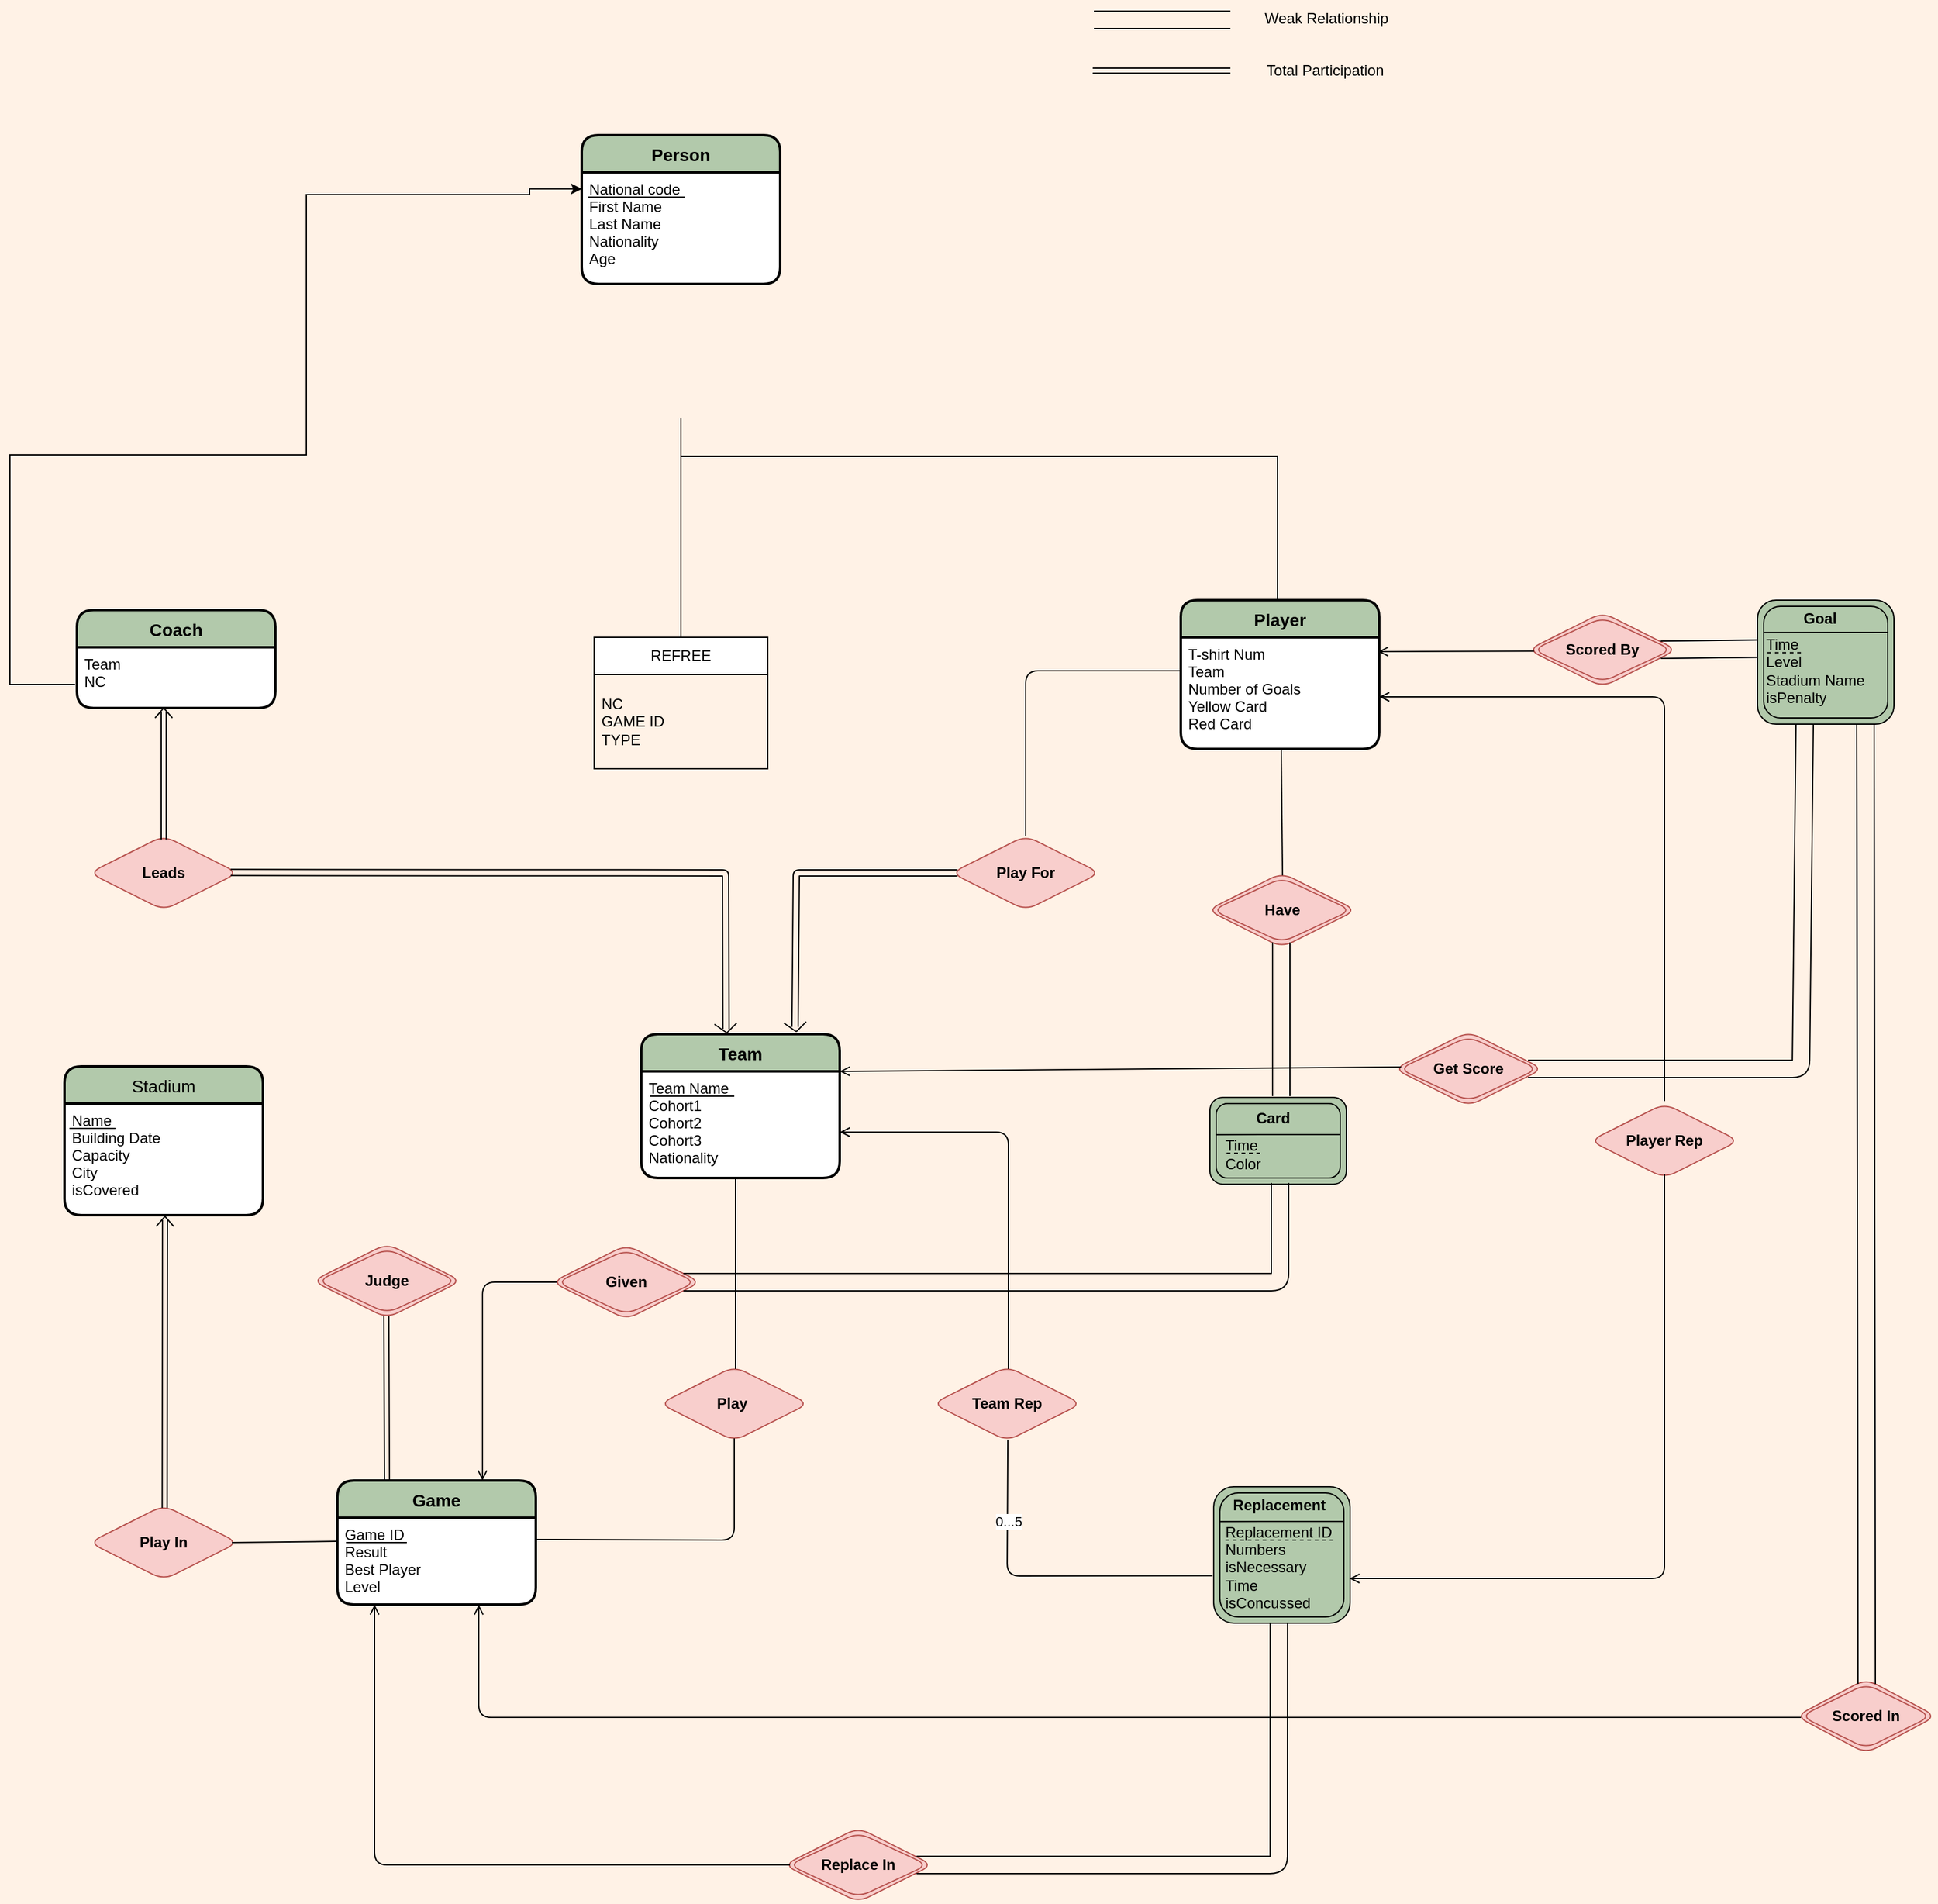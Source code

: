 <mxfile version="20.8.0" type="device"><diagram name="Page-1" id="e56a1550-8fbb-45ad-956c-1786394a9013"><mxGraphModel dx="748" dy="1653" grid="0" gridSize="10" guides="1" tooltips="1" connect="1" arrows="1" fold="1" page="1" pageScale="1" pageWidth="1600" pageHeight="1200" background="#FFF2E6" math="0" shadow="0"><root><mxCell id="0"/><mxCell id="1" parent="0"/><mxCell id="z9mk7cF5LLSc8-f_IJ-P-3" value="Person" style="swimlane;childLayout=stackLayout;horizontal=1;startSize=30;horizontalStack=0;rounded=1;fontSize=14;fontStyle=1;strokeWidth=2;resizeParent=0;resizeLast=1;shadow=0;dashed=0;align=center;fillColor=#B2C9AB;strokeColor=#000000;swimlaneFillColor=#FFFFFF;fontColor=#000000;" parent="1" vertex="1"><mxGeometry x="597" y="-125" width="160" height="120" as="geometry"/></mxCell><mxCell id="4xj2Suou0Z3Pde-zPgqG-42" value="" style="endArrow=none;html=1;rounded=1;sketch=0;startSize=3;endSize=4;strokeColor=#000000;fontColor=#000000;" parent="z9mk7cF5LLSc8-f_IJ-P-3" edge="1"><mxGeometry width="50" height="50" relative="1" as="geometry"><mxPoint x="5" y="50" as="sourcePoint"/><mxPoint x="83" y="50" as="targetPoint"/></mxGeometry></mxCell><mxCell id="z9mk7cF5LLSc8-f_IJ-P-4" value="National code&#10;First Name&#10;Last Name&#10;Nationality&#10;Age" style="align=left;strokeColor=none;fillColor=none;spacingLeft=4;fontSize=12;verticalAlign=top;resizable=0;rotatable=0;part=1;fontStyle=0;fontColor=#000000;" parent="z9mk7cF5LLSc8-f_IJ-P-3" vertex="1"><mxGeometry y="30" width="160" height="90" as="geometry"/></mxCell><mxCell id="z9mk7cF5LLSc8-f_IJ-P-22" value="" style="shape=ext;margin=3;double=1;whiteSpace=wrap;html=1;align=center;rounded=1;gradientDirection=west;childLayout=stackLayout;fillColor=#B2C9AB;strokeColor=#000000;fontColor=#000000;" parent="1" vertex="1"><mxGeometry x="1106.5" y="965" width="110" height="110" as="geometry"/></mxCell><mxCell id="z9mk7cF5LLSc8-f_IJ-P-24" value="" style="endArrow=none;html=1;rounded=0;exitX=-0.004;exitY=0.136;exitDx=0;exitDy=0;exitPerimeter=0;strokeColor=#000000;fontColor=#000000;" parent="1" edge="1"><mxGeometry width="50" height="50" relative="1" as="geometry"><mxPoint x="1111.1" y="993.08" as="sourcePoint"/><mxPoint x="1211.5" y="993" as="targetPoint"/></mxGeometry></mxCell><mxCell id="z9mk7cF5LLSc8-f_IJ-P-25" value="Replacement" style="text;html=1;resizable=0;autosize=1;align=center;verticalAlign=middle;points=[];fillColor=none;strokeColor=none;rounded=0;fontColor=#000000;fontStyle=1" parent="1" vertex="1"><mxGeometry x="1108.5" y="965" width="100" height="30" as="geometry"/></mxCell><mxCell id="z9mk7cF5LLSc8-f_IJ-P-27" value="Replacement ID&lt;br&gt;Numbers&lt;br&gt;isNecessary&lt;br&gt;Time&lt;br&gt;isConcussed" style="text;html=1;resizable=0;autosize=1;align=left;verticalAlign=middle;points=[];fillColor=none;strokeColor=none;rounded=0;fontColor=#000000;" parent="1" vertex="1"><mxGeometry x="1113.5" y="988" width="104" height="84" as="geometry"/></mxCell><mxCell id="z9mk7cF5LLSc8-f_IJ-P-28" value="" style="shape=ext;margin=3;double=1;whiteSpace=wrap;html=1;align=center;rounded=1;gradientDirection=west;childLayout=stackLayout;fillColor=#B2C9AB;strokeColor=#000000;fontColor=#000000;" parent="1" vertex="1"><mxGeometry x="1103.5" y="651" width="110" height="70" as="geometry"/></mxCell><mxCell id="z9mk7cF5LLSc8-f_IJ-P-29" value="" style="endArrow=none;html=1;rounded=0;exitX=-0.004;exitY=0.136;exitDx=0;exitDy=0;exitPerimeter=0;strokeColor=#000000;fontColor=#000000;" parent="1" edge="1"><mxGeometry width="50" height="50" relative="1" as="geometry"><mxPoint x="1108.1" y="681.08" as="sourcePoint"/><mxPoint x="1208.5" y="681" as="targetPoint"/></mxGeometry></mxCell><mxCell id="z9mk7cF5LLSc8-f_IJ-P-30" value="Card" style="text;html=1;resizable=0;autosize=1;align=center;verticalAlign=middle;points=[];fillColor=none;strokeColor=none;rounded=0;fontColor=#000000;fontStyle=1" parent="1" vertex="1"><mxGeometry x="1128.5" y="653" width="50" height="30" as="geometry"/></mxCell><mxCell id="z9mk7cF5LLSc8-f_IJ-P-31" value="Time&lt;br&gt;Color" style="text;html=1;resizable=0;autosize=1;align=left;verticalAlign=middle;points=[];fillColor=none;strokeColor=none;rounded=0;fontColor=#000000;" parent="1" vertex="1"><mxGeometry x="1113.5" y="677" width="50" height="40" as="geometry"/></mxCell><mxCell id="z9mk7cF5LLSc8-f_IJ-P-32" value="" style="shape=ext;margin=3;double=1;whiteSpace=wrap;html=1;align=center;rounded=1;gradientDirection=west;childLayout=stackLayout;fillColor=#B2C9AB;strokeColor=#000000;fontColor=#000000;" parent="1" vertex="1"><mxGeometry x="1545" y="250" width="110" height="100" as="geometry"/></mxCell><mxCell id="z9mk7cF5LLSc8-f_IJ-P-33" value="" style="endArrow=none;html=1;rounded=0;exitX=-0.004;exitY=0.136;exitDx=0;exitDy=0;exitPerimeter=0;strokeColor=#000000;fontColor=#000000;" parent="1" edge="1"><mxGeometry width="50" height="50" relative="1" as="geometry"><mxPoint x="1549.6" y="276.08" as="sourcePoint"/><mxPoint x="1650" y="276" as="targetPoint"/></mxGeometry></mxCell><mxCell id="z9mk7cF5LLSc8-f_IJ-P-34" value="Goal" style="text;html=1;resizable=0;autosize=1;align=center;verticalAlign=middle;points=[];fillColor=none;strokeColor=none;rounded=0;fontColor=#000000;fontStyle=1" parent="1" vertex="1"><mxGeometry x="1570" y="250" width="50" height="30" as="geometry"/></mxCell><mxCell id="z9mk7cF5LLSc8-f_IJ-P-35" value="Time&lt;br&gt;Level&lt;br&gt;Stadium Name&lt;br&gt;isPenalty" style="text;html=1;resizable=0;autosize=1;align=left;verticalAlign=middle;points=[];fillColor=none;strokeColor=none;rounded=0;fontColor=#000000;" parent="1" vertex="1"><mxGeometry x="1550" y="272" width="100" height="70" as="geometry"/></mxCell><mxCell id="z9mk7cF5LLSc8-f_IJ-P-40" value="Player" style="swimlane;childLayout=stackLayout;horizontal=1;startSize=30;horizontalStack=0;rounded=1;fontSize=14;fontStyle=1;strokeWidth=2;resizeParent=0;resizeLast=1;shadow=0;dashed=0;align=center;gradientDirection=west;fillColor=#B2C9AB;strokeColor=#000000;fontColor=#000000;swimlaneFillColor=default;" parent="1" vertex="1"><mxGeometry x="1080" y="250" width="160" height="120" as="geometry"/></mxCell><mxCell id="z9mk7cF5LLSc8-f_IJ-P-41" value="T-shirt Num&#10;Team&#10;Number of Goals&#10;Yellow Card&#10;Red Card" style="align=left;strokeColor=none;fillColor=none;spacingLeft=4;fontSize=12;verticalAlign=top;resizable=0;rotatable=0;part=1;rounded=1;fontColor=#000000;" parent="z9mk7cF5LLSc8-f_IJ-P-40" vertex="1"><mxGeometry y="30" width="160" height="90" as="geometry"/></mxCell><mxCell id="z9mk7cF5LLSc8-f_IJ-P-42" value="Coach" style="swimlane;childLayout=stackLayout;horizontal=1;startSize=30;horizontalStack=0;rounded=1;fontSize=14;fontStyle=1;strokeWidth=2;resizeParent=0;resizeLast=1;shadow=0;dashed=0;align=center;gradientDirection=west;fillColor=#B2C9AB;swimlaneFillColor=#FFFFFF;strokeColor=#000000;fontColor=#000000;" parent="1" vertex="1"><mxGeometry x="190" y="258" width="160" height="79" as="geometry"/></mxCell><mxCell id="z9mk7cF5LLSc8-f_IJ-P-43" value="Team&#10;NC" style="align=left;strokeColor=none;fillColor=none;spacingLeft=4;fontSize=12;verticalAlign=top;resizable=0;rotatable=0;part=1;rounded=1;fontColor=#000000;" parent="z9mk7cF5LLSc8-f_IJ-P-42" vertex="1"><mxGeometry y="30" width="160" height="49" as="geometry"/></mxCell><mxCell id="z9mk7cF5LLSc8-f_IJ-P-45" value="Team" style="swimlane;childLayout=stackLayout;horizontal=1;startSize=30;horizontalStack=0;rounded=1;fontSize=14;fontStyle=1;strokeWidth=2;resizeParent=0;resizeLast=1;shadow=0;dashed=0;align=center;gradientDirection=west;fillColor=#B2C9AB;strokeColor=#000000;fontColor=#000000;swimlaneFillColor=default;" parent="1" vertex="1"><mxGeometry x="645" y="600" width="160" height="116" as="geometry"/></mxCell><mxCell id="z9mk7cF5LLSc8-f_IJ-P-46" value="Team Name&#10;Cohort1&#10;Cohort2&#10;Cohort3&#10;Nationality" style="align=left;strokeColor=none;fillColor=none;spacingLeft=4;fontSize=12;verticalAlign=top;resizable=0;rotatable=0;part=1;rounded=1;fontColor=#000000;" parent="z9mk7cF5LLSc8-f_IJ-P-45" vertex="1"><mxGeometry y="30" width="160" height="86" as="geometry"/></mxCell><mxCell id="z9mk7cF5LLSc8-f_IJ-P-47" value="Game" style="swimlane;childLayout=stackLayout;horizontal=1;startSize=30;horizontalStack=0;rounded=1;fontSize=14;fontStyle=1;strokeWidth=2;resizeParent=0;resizeLast=1;shadow=0;dashed=0;align=center;gradientDirection=west;fillColor=#B2C9AB;strokeColor=default;fontColor=#000000;swimlaneFillColor=default;" parent="1" vertex="1"><mxGeometry x="400" y="960" width="160" height="100" as="geometry"/></mxCell><mxCell id="z9mk7cF5LLSc8-f_IJ-P-48" value="Game ID&#10;Result&#10;Best Player&#10;Level" style="align=left;strokeColor=none;fillColor=none;spacingLeft=4;fontSize=12;verticalAlign=top;resizable=0;rotatable=0;part=1;rounded=1;fontColor=#000000;" parent="z9mk7cF5LLSc8-f_IJ-P-47" vertex="1"><mxGeometry y="30" width="160" height="70" as="geometry"/></mxCell><mxCell id="z9mk7cF5LLSc8-f_IJ-P-50" value="Stadium" style="swimlane;childLayout=stackLayout;horizontal=1;startSize=30;horizontalStack=0;rounded=1;fontSize=14;fontStyle=0;strokeWidth=2;resizeParent=0;resizeLast=1;shadow=0;dashed=0;align=center;gradientDirection=west;fillColor=#B2C9AB;strokeColor=default;fontColor=#000000;swimlaneFillColor=default;" parent="1" vertex="1"><mxGeometry x="180" y="626" width="160" height="120" as="geometry"/></mxCell><mxCell id="z9mk7cF5LLSc8-f_IJ-P-51" value="Name&#10;Building Date&#10;Capacity&#10;City&#10;isCovered" style="align=left;strokeColor=none;fillColor=none;spacingLeft=4;fontSize=12;verticalAlign=top;resizable=0;rotatable=0;part=1;rounded=1;fontColor=#000000;" parent="z9mk7cF5LLSc8-f_IJ-P-50" vertex="1"><mxGeometry y="30" width="160" height="90" as="geometry"/></mxCell><mxCell id="z9mk7cF5LLSc8-f_IJ-P-54" value="" style="edgeStyle=orthogonalEdgeStyle;elbow=vertical;endArrow=classic;html=1;rounded=0;endFill=1;strokeColor=#000000;fontColor=#000000;startArrow=none;startFill=0;exitX=-0.009;exitY=0.612;exitDx=0;exitDy=0;exitPerimeter=0;entryX=0.001;entryY=0.149;entryDx=0;entryDy=0;entryPerimeter=0;" parent="1" edge="1" target="z9mk7cF5LLSc8-f_IJ-P-4" source="z9mk7cF5LLSc8-f_IJ-P-43"><mxGeometry width="50" height="50" relative="1" as="geometry"><mxPoint x="175" y="303" as="sourcePoint"/><mxPoint x="585" y="-81" as="targetPoint"/><Array as="points"><mxPoint x="136" y="317"/><mxPoint x="136" y="133"/><mxPoint x="375" y="133"/><mxPoint x="375" y="-77"/><mxPoint x="555" y="-77"/><mxPoint x="555" y="-82"/><mxPoint x="573" y="-82"/></Array></mxGeometry></mxCell><mxCell id="z9mk7cF5LLSc8-f_IJ-P-57" value="" style="line;strokeWidth=1;direction=south;html=1;rounded=1;gradientDirection=west;strokeColor=#000000;fillColor=#B2C9AB;fontColor=#000000;" parent="1" vertex="1"><mxGeometry x="672" y="133" width="10" height="147" as="geometry"/></mxCell><mxCell id="z9mk7cF5LLSc8-f_IJ-P-60" value="" style="edgeStyle=segmentEdgeStyle;endArrow=none;html=1;rounded=0;endFill=0;strokeColor=#000000;fontColor=#000000;" parent="1" edge="1"><mxGeometry width="50" height="50" relative="1" as="geometry"><mxPoint x="1158" y="249" as="sourcePoint"/><mxPoint x="677" y="103" as="targetPoint"/><Array as="points"><mxPoint x="1158" y="249"/><mxPoint x="1158" y="134"/><mxPoint x="677" y="134"/></Array></mxGeometry></mxCell><mxCell id="z9mk7cF5LLSc8-f_IJ-P-62" value="Play For" style="shape=rhombus;perimeter=rhombusPerimeter;whiteSpace=wrap;html=1;align=center;rounded=1;strokeColor=#b85450;strokeWidth=1;gradientDirection=west;fillColor=#f8cecc;fontStyle=1" parent="1" vertex="1"><mxGeometry x="895" y="440" width="120" height="60" as="geometry"/></mxCell><mxCell id="z9mk7cF5LLSc8-f_IJ-P-63" value="Play&amp;nbsp;" style="shape=rhombus;perimeter=rhombusPerimeter;whiteSpace=wrap;html=1;align=center;rounded=1;strokeColor=#b85450;strokeWidth=1;gradientDirection=west;fillColor=#f8cecc;fontStyle=1" parent="1" vertex="1"><mxGeometry x="660" y="868" width="120" height="60" as="geometry"/></mxCell><mxCell id="z9mk7cF5LLSc8-f_IJ-P-64" value="Player Rep" style="shape=rhombus;perimeter=rhombusPerimeter;whiteSpace=wrap;html=1;align=center;rounded=1;strokeColor=#b85450;strokeWidth=1;gradientDirection=west;fillColor=#f8cecc;fontStyle=1" parent="1" vertex="1"><mxGeometry x="1410" y="656" width="120" height="60" as="geometry"/></mxCell><mxCell id="z9mk7cF5LLSc8-f_IJ-P-65" value="Team Rep" style="shape=rhombus;perimeter=rhombusPerimeter;whiteSpace=wrap;html=1;align=center;rounded=1;strokeColor=#b85450;strokeWidth=1;gradientDirection=west;fillColor=#f8cecc;fontStyle=1" parent="1" vertex="1"><mxGeometry x="880" y="868" width="120" height="60" as="geometry"/></mxCell><mxCell id="z9mk7cF5LLSc8-f_IJ-P-66" value="Leads" style="shape=rhombus;perimeter=rhombusPerimeter;whiteSpace=wrap;html=1;align=center;rounded=1;strokeColor=#b85450;strokeWidth=1;gradientDirection=west;fillColor=#f8cecc;fontStyle=1" parent="1" vertex="1"><mxGeometry x="200" y="440" width="120" height="60" as="geometry"/></mxCell><mxCell id="z9mk7cF5LLSc8-f_IJ-P-68" value="Judge" style="shape=rhombus;double=1;perimeter=rhombusPerimeter;whiteSpace=wrap;html=1;align=center;rounded=1;strokeColor=#b85450;strokeWidth=1;gradientDirection=west;fillColor=#f8cecc;fontStyle=1" parent="1" vertex="1"><mxGeometry x="380" y="769" width="120" height="60" as="geometry"/></mxCell><mxCell id="z9mk7cF5LLSc8-f_IJ-P-70" value="Have" style="shape=rhombus;double=1;perimeter=rhombusPerimeter;whiteSpace=wrap;html=1;align=center;rounded=1;strokeColor=#b85450;strokeWidth=1;gradientDirection=west;fillColor=#f8cecc;fontStyle=1" parent="1" vertex="1"><mxGeometry x="1101.5" y="470" width="120" height="60" as="geometry"/></mxCell><mxCell id="z9mk7cF5LLSc8-f_IJ-P-71" value="Given" style="shape=rhombus;double=1;perimeter=rhombusPerimeter;whiteSpace=wrap;html=1;align=center;rounded=1;strokeColor=#b85450;strokeWidth=1;gradientDirection=west;fillColor=#f8cecc;fontStyle=1" parent="1" vertex="1"><mxGeometry x="573" y="770" width="120" height="60" as="geometry"/></mxCell><mxCell id="z9mk7cF5LLSc8-f_IJ-P-72" value="Replace In" style="shape=rhombus;double=1;perimeter=rhombusPerimeter;whiteSpace=wrap;html=1;align=center;rounded=1;strokeColor=#b85450;strokeWidth=1;gradientDirection=west;fillColor=#f8cecc;fontStyle=1" parent="1" vertex="1"><mxGeometry x="760" y="1240" width="120" height="60" as="geometry"/></mxCell><mxCell id="z9mk7cF5LLSc8-f_IJ-P-73" value="Play In" style="shape=rhombus;perimeter=rhombusPerimeter;whiteSpace=wrap;html=1;align=center;rounded=1;strokeColor=#b85450;strokeWidth=1;gradientDirection=west;fillColor=#f8cecc;fontStyle=1" parent="1" vertex="1"><mxGeometry x="200" y="980" width="120" height="60" as="geometry"/></mxCell><mxCell id="z9mk7cF5LLSc8-f_IJ-P-74" value="Scored In" style="shape=rhombus;double=1;perimeter=rhombusPerimeter;whiteSpace=wrap;html=1;align=center;rounded=1;strokeColor=#b85450;strokeWidth=1;gradientDirection=west;fillColor=#f8cecc;fontStyle=1" parent="1" vertex="1"><mxGeometry x="1576" y="1120" width="113" height="60" as="geometry"/></mxCell><mxCell id="z9mk7cF5LLSc8-f_IJ-P-75" value="Scored By" style="shape=rhombus;double=1;perimeter=rhombusPerimeter;whiteSpace=wrap;html=1;align=center;rounded=1;strokeColor=#b85450;strokeWidth=1;gradientDirection=west;fillColor=#f8cecc;fontStyle=1" parent="1" vertex="1"><mxGeometry x="1360" y="260" width="120" height="60" as="geometry"/></mxCell><mxCell id="z9mk7cF5LLSc8-f_IJ-P-77" value="Get Score" style="shape=rhombus;double=1;perimeter=rhombusPerimeter;whiteSpace=wrap;html=1;align=center;rounded=1;strokeColor=#b85450;strokeWidth=1;gradientDirection=west;fillColor=#f8cecc;fontStyle=1" parent="1" vertex="1"><mxGeometry x="1252" y="598" width="120" height="60" as="geometry"/></mxCell><mxCell id="z9mk7cF5LLSc8-f_IJ-P-78" value="" style="shape=link;html=1;rounded=1;startArrow=none;startFill=0;endArrow=none;endFill=0;strokeWidth=1;endSize=18;width=5;entryX=0.427;entryY=-0.036;entryDx=0;entryDy=0;entryPerimeter=0;strokeColor=#000000;fontColor=#000000;" parent="1" target="z9mk7cF5LLSc8-f_IJ-P-45" edge="1"><mxGeometry width="100" relative="1" as="geometry"><mxPoint x="314" y="469.66" as="sourcePoint"/><mxPoint x="414.91" y="469.66" as="targetPoint"/><Array as="points"><mxPoint x="713" y="470"/></Array></mxGeometry></mxCell><mxCell id="z9mk7cF5LLSc8-f_IJ-P-79" value="" style="endArrow=open;startArrow=classic;html=1;rounded=0;strokeWidth=1;endFill=0;shape=link;exitX=0.5;exitY=0;exitDx=0;exitDy=0;strokeColor=#000000;fontColor=#000000;" parent="1" edge="1"><mxGeometry width="100" height="100" relative="1" as="geometry"><mxPoint x="260" y="443" as="sourcePoint"/><mxPoint x="260" y="340" as="targetPoint"/></mxGeometry></mxCell><mxCell id="z9mk7cF5LLSc8-f_IJ-P-89" value="" style="endArrow=none;html=1;rounded=0;fontSize=5;strokeWidth=1;strokeColor=#000000;fontColor=#000000;" parent="1" edge="1"><mxGeometry width="50" height="50" relative="1" as="geometry"><mxPoint x="260" y="337" as="sourcePoint"/><mxPoint x="267" y="345" as="targetPoint"/></mxGeometry></mxCell><mxCell id="z9mk7cF5LLSc8-f_IJ-P-90" value="" style="endArrow=none;html=1;rounded=0;fontSize=9;strokeWidth=1;strokeColor=#000000;fontColor=#000000;" parent="1" edge="1"><mxGeometry width="50" height="50" relative="1" as="geometry"><mxPoint x="260" y="337" as="sourcePoint"/><mxPoint x="253" y="345" as="targetPoint"/></mxGeometry></mxCell><mxCell id="4xj2Suou0Z3Pde-zPgqG-3" value="" style="endArrow=none;html=1;rounded=0;fontSize=9;strokeWidth=1;strokeColor=#000000;fontColor=#000000;" parent="1" edge="1"><mxGeometry width="50" height="50" relative="1" as="geometry"><mxPoint x="722" y="591" as="sourcePoint"/><mxPoint x="714" y="599" as="targetPoint"/></mxGeometry></mxCell><mxCell id="4xj2Suou0Z3Pde-zPgqG-4" value="" style="endArrow=none;html=1;rounded=0;fontSize=9;strokeWidth=1;strokeColor=#000000;fontColor=#000000;" parent="1" edge="1"><mxGeometry width="50" height="50" relative="1" as="geometry"><mxPoint x="714" y="599" as="sourcePoint"/><mxPoint x="704" y="592" as="targetPoint"/></mxGeometry></mxCell><mxCell id="4xj2Suou0Z3Pde-zPgqG-5" value="" style="endArrow=none;html=1;rounded=1;exitX=0.5;exitY=0;exitDx=0;exitDy=0;sketch=0;strokeColor=#000000;fontColor=#000000;" parent="1" source="z9mk7cF5LLSc8-f_IJ-P-62" edge="1"><mxGeometry width="50" height="50" relative="1" as="geometry"><mxPoint x="995" y="307" as="sourcePoint"/><mxPoint x="1080" y="307" as="targetPoint"/><Array as="points"><mxPoint x="955" y="307"/></Array></mxGeometry></mxCell><mxCell id="4xj2Suou0Z3Pde-zPgqG-6" value="" style="endArrow=none;html=1;rounded=0;fontSize=9;strokeWidth=1;strokeColor=#000000;fontColor=#000000;" parent="1" edge="1"><mxGeometry width="50" height="50" relative="1" as="geometry"><mxPoint x="778" y="590" as="sourcePoint"/><mxPoint x="770" y="598" as="targetPoint"/></mxGeometry></mxCell><mxCell id="4xj2Suou0Z3Pde-zPgqG-7" value="" style="endArrow=none;html=1;rounded=0;fontSize=9;strokeWidth=1;strokeColor=#000000;fontColor=#000000;" parent="1" edge="1"><mxGeometry width="50" height="50" relative="1" as="geometry"><mxPoint x="770" y="598" as="sourcePoint"/><mxPoint x="760" y="591" as="targetPoint"/></mxGeometry></mxCell><mxCell id="4xj2Suou0Z3Pde-zPgqG-8" value="" style="shape=link;html=1;rounded=1;startArrow=none;startFill=0;endArrow=none;endFill=0;strokeWidth=1;endSize=18;width=5;entryX=0.427;entryY=-0.036;entryDx=0;entryDy=0;entryPerimeter=0;strokeColor=#000000;fontColor=#000000;" parent="1" edge="1"><mxGeometry width="100" relative="1" as="geometry"><mxPoint x="900" y="470" as="sourcePoint"/><mxPoint x="769.0" y="594.164" as="targetPoint"/><Array as="points"><mxPoint x="770" y="470"/></Array></mxGeometry></mxCell><mxCell id="4xj2Suou0Z3Pde-zPgqG-11" value="" style="endArrow=none;html=1;rounded=1;sketch=0;shape=link;exitX=0.5;exitY=0;exitDx=0;exitDy=0;strokeColor=#000000;fontColor=#000000;" parent="1" edge="1"><mxGeometry width="50" height="50" relative="1" as="geometry"><mxPoint x="440" y="959" as="sourcePoint"/><mxPoint x="439.52" y="827" as="targetPoint"/></mxGeometry></mxCell><mxCell id="4xj2Suou0Z3Pde-zPgqG-12" value="" style="endArrow=none;html=1;rounded=1;sketch=0;entryX=0.25;entryY=1;entryDx=0;entryDy=0;strokeColor=#000000;fontColor=#000000;" parent="1" edge="1"><mxGeometry width="50" height="50" relative="1" as="geometry"><mxPoint x="721" y="870" as="sourcePoint"/><mxPoint x="721" y="716" as="targetPoint"/></mxGeometry></mxCell><mxCell id="4xj2Suou0Z3Pde-zPgqG-14" value="" style="endArrow=none;html=1;rounded=1;sketch=0;exitX=1;exitY=0.25;exitDx=0;exitDy=0;strokeColor=#000000;fontColor=#000000;" parent="1" source="z9mk7cF5LLSc8-f_IJ-P-48" edge="1"><mxGeometry width="50" height="50" relative="1" as="geometry"><mxPoint x="670" y="985" as="sourcePoint"/><mxPoint x="720" y="926" as="targetPoint"/><Array as="points"><mxPoint x="720" y="1008"/></Array></mxGeometry></mxCell><mxCell id="4xj2Suou0Z3Pde-zPgqG-15" value="" style="endArrow=none;html=1;rounded=1;sketch=0;entryX=-0.076;entryY=0.581;entryDx=0;entryDy=0;entryPerimeter=0;exitX=0.5;exitY=0;exitDx=0;exitDy=0;strokeColor=#000000;fontColor=#000000;" parent="1" target="z9mk7cF5LLSc8-f_IJ-P-27" edge="1"><mxGeometry width="50" height="50" relative="1" as="geometry"><mxPoint x="940.56" y="926.996" as="sourcePoint"/><mxPoint x="1077.0" y="1133.09" as="targetPoint"/><Array as="points"><mxPoint x="940" y="1037"/></Array></mxGeometry></mxCell><mxCell id="4xj2Suou0Z3Pde-zPgqG-17" value="0...5" style="edgeLabel;html=1;align=center;verticalAlign=middle;resizable=0;points=[];fontColor=#000000;" parent="4xj2Suou0Z3Pde-zPgqG-15" vertex="1" connectable="0"><mxGeometry x="-0.525" y="1" relative="1" as="geometry"><mxPoint as="offset"/></mxGeometry></mxCell><mxCell id="4xj2Suou0Z3Pde-zPgqG-16" value="" style="endArrow=open;html=1;rounded=1;sketch=0;exitX=0.5;exitY=0;exitDx=0;exitDy=0;endFill=0;strokeColor=#000000;fontColor=#000000;" parent="1" edge="1"><mxGeometry width="50" height="50" relative="1" as="geometry"><mxPoint x="941" y="870" as="sourcePoint"/><mxPoint x="805" y="679" as="targetPoint"/><Array as="points"><mxPoint x="941" y="679"/></Array></mxGeometry></mxCell><mxCell id="4xj2Suou0Z3Pde-zPgqG-19" value="" style="endArrow=open;html=1;rounded=1;sketch=0;exitX=0.5;exitY=0;exitDx=0;exitDy=0;endFill=0;strokeColor=#000000;fontColor=#000000;" parent="1" edge="1"><mxGeometry width="50" height="50" relative="1" as="geometry"><mxPoint x="1470" y="713.0" as="sourcePoint"/><mxPoint x="1216" y="1039" as="targetPoint"/><Array as="points"><mxPoint x="1470" y="1039.0"/></Array></mxGeometry></mxCell><mxCell id="4xj2Suou0Z3Pde-zPgqG-21" value="" style="endArrow=none;html=1;rounded=1;sketch=0;shape=link;width=14;strokeColor=#000000;fontColor=#000000;" parent="1" edge="1"><mxGeometry width="50" height="50" relative="1" as="geometry"><mxPoint x="1161" y="650" as="sourcePoint"/><mxPoint x="1161" y="526" as="targetPoint"/></mxGeometry></mxCell><mxCell id="4xj2Suou0Z3Pde-zPgqG-22" value="" style="endArrow=none;html=1;rounded=1;sketch=0;strokeColor=#000000;fontColor=#000000;" parent="1" edge="1"><mxGeometry width="50" height="50" relative="1" as="geometry"><mxPoint x="1162" y="472" as="sourcePoint"/><mxPoint x="1161" y="371" as="targetPoint"/></mxGeometry></mxCell><mxCell id="4xj2Suou0Z3Pde-zPgqG-24" value="" style="endArrow=none;html=1;rounded=1;sketch=0;exitX=1;exitY=0.5;exitDx=0;exitDy=0;strokeColor=#000000;fontColor=#000000;" parent="1" edge="1"><mxGeometry width="50" height="50" relative="1" as="geometry"><mxPoint x="315" y="1010" as="sourcePoint"/><mxPoint x="399" y="1009" as="targetPoint"/></mxGeometry></mxCell><mxCell id="4xj2Suou0Z3Pde-zPgqG-25" value="" style="endArrow=open;startArrow=classic;html=1;rounded=0;strokeWidth=1;endFill=0;shape=link;exitX=0.473;exitY=0.013;exitDx=0;exitDy=0;exitPerimeter=0;strokeColor=#000000;fontColor=#000000;" parent="1" edge="1"><mxGeometry width="100" height="100" relative="1" as="geometry"><mxPoint x="260.76" y="982" as="sourcePoint"/><mxPoint x="261" y="750" as="targetPoint"/></mxGeometry></mxCell><mxCell id="4xj2Suou0Z3Pde-zPgqG-26" value="" style="endArrow=none;html=1;rounded=0;fontSize=5;strokeWidth=1;strokeColor=#000000;fontColor=#000000;" parent="1" edge="1"><mxGeometry width="50" height="50" relative="1" as="geometry"><mxPoint x="261" y="747" as="sourcePoint"/><mxPoint x="268.0" y="755" as="targetPoint"/></mxGeometry></mxCell><mxCell id="4xj2Suou0Z3Pde-zPgqG-27" value="" style="endArrow=none;html=1;rounded=0;fontSize=9;strokeWidth=1;strokeColor=#000000;fontColor=#000000;" parent="1" edge="1"><mxGeometry width="50" height="50" relative="1" as="geometry"><mxPoint x="261" y="747" as="sourcePoint"/><mxPoint x="254" y="755" as="targetPoint"/></mxGeometry></mxCell><mxCell id="4xj2Suou0Z3Pde-zPgqG-28" value="" style="endArrow=none;html=1;rounded=1;sketch=0;shape=link;entryX=0.46;entryY=0.998;entryDx=0;entryDy=0;entryPerimeter=0;exitX=1;exitY=0.5;exitDx=0;exitDy=0;strokeColor=#000000;fontColor=#000000;width=14;" parent="1" edge="1"><mxGeometry width="50" height="50" relative="1" as="geometry"><mxPoint x="867" y="1270" as="sourcePoint"/><mxPoint x="1159.1" y="1074.82" as="targetPoint"/><Array as="points"><mxPoint x="1159" y="1270"/></Array></mxGeometry></mxCell><mxCell id="4xj2Suou0Z3Pde-zPgqG-29" value="" style="endArrow=open;html=1;rounded=1;sketch=0;endFill=0;exitX=0;exitY=0.5;exitDx=0;exitDy=0;strokeColor=#000000;fontColor=#000000;" parent="1" edge="1"><mxGeometry width="50" height="50" relative="1" as="geometry"><mxPoint x="765" y="1270" as="sourcePoint"/><mxPoint x="430" y="1060" as="targetPoint"/><Array as="points"><mxPoint x="430" y="1270"/></Array></mxGeometry></mxCell><mxCell id="4xj2Suou0Z3Pde-zPgqG-30" value="" style="endArrow=none;html=1;rounded=1;sketch=0;shape=link;entryX=-0.014;entryY=0.091;entryDx=0;entryDy=0;entryPerimeter=0;width=14;strokeColor=#788AA3;fontColor=#000000;" parent="1" edge="1"><mxGeometry width="50" height="50" relative="1" as="geometry"><mxPoint x="1467" y="290" as="sourcePoint"/><mxPoint x="1545" y="289.1" as="targetPoint"/></mxGeometry></mxCell><mxCell id="4xj2Suou0Z3Pde-zPgqG-31" value="" style="endArrow=open;html=1;rounded=1;sketch=0;entryX=1.013;entryY=0.128;entryDx=0;entryDy=0;entryPerimeter=0;exitX=0.065;exitY=0.518;exitDx=0;exitDy=0;endFill=0;exitPerimeter=0;strokeColor=#000000;fontColor=#000000;" parent="1" edge="1"><mxGeometry width="50" height="50" relative="1" as="geometry"><mxPoint x="1364.8" y="291.08" as="sourcePoint"/><mxPoint x="1239.08" y="291.52" as="targetPoint"/></mxGeometry></mxCell><mxCell id="4xj2Suou0Z3Pde-zPgqG-33" value="" style="endArrow=open;html=1;rounded=1;sketch=0;endFill=0;entryX=0.681;entryY=1.136;entryDx=0;entryDy=0;entryPerimeter=0;strokeColor=#000000;fontColor=#000000;" parent="1" edge="1"><mxGeometry width="50" height="50" relative="1" as="geometry"><mxPoint x="1580" y="1151" as="sourcePoint"/><mxPoint x="514" y="1060" as="targetPoint"/><Array as="points"><mxPoint x="514" y="1151"/></Array></mxGeometry></mxCell><mxCell id="4xj2Suou0Z3Pde-zPgqG-34" value="" style="endArrow=none;html=1;rounded=1;sketch=0;shape=link;width=14;strokeColor=#788AA3;fontColor=#000000;" parent="1" edge="1"><mxGeometry width="50" height="50" relative="1" as="geometry"><mxPoint x="1633" y="1124" as="sourcePoint"/><mxPoint x="1632" y="350" as="targetPoint"/></mxGeometry></mxCell><mxCell id="4xj2Suou0Z3Pde-zPgqG-36" value="" style="endArrow=none;html=1;rounded=1;sketch=0;shape=link;width=14;entryX=0.797;entryY=0.91;entryDx=0;entryDy=0;entryPerimeter=0;strokeColor=#000000;fontColor=#000000;" parent="1" edge="1"><mxGeometry width="50" height="50" relative="1" as="geometry"><mxPoint x="1160" y="720" as="sourcePoint"/><mxPoint x="679" y="800" as="targetPoint"/><Array as="points"><mxPoint x="1160" y="800"/></Array></mxGeometry></mxCell><mxCell id="4xj2Suou0Z3Pde-zPgqG-37" value="" style="endArrow=open;html=1;rounded=1;sketch=0;endFill=0;entryX=0.75;entryY=0;entryDx=0;entryDy=0;strokeColor=#000000;fontColor=#000000;" parent="1" edge="1"><mxGeometry width="50" height="50" relative="1" as="geometry"><mxPoint x="577" y="800" as="sourcePoint"/><mxPoint x="517.0" y="960" as="targetPoint"/><Array as="points"><mxPoint x="517" y="800"/></Array></mxGeometry></mxCell><mxCell id="4xj2Suou0Z3Pde-zPgqG-41" value="" style="endArrow=open;html=1;rounded=1;sketch=0;entryX=1;entryY=0;entryDx=0;entryDy=0;endFill=0;exitX=0.047;exitY=0.474;exitDx=0;exitDy=0;exitPerimeter=0;strokeColor=#000000;fontColor=#000000;" parent="1" source="z9mk7cF5LLSc8-f_IJ-P-77" target="z9mk7cF5LLSc8-f_IJ-P-46" edge="1"><mxGeometry width="50" height="50" relative="1" as="geometry"><mxPoint x="1050" y="550" as="sourcePoint"/><mxPoint x="1100" y="500" as="targetPoint"/></mxGeometry></mxCell><mxCell id="4xj2Suou0Z3Pde-zPgqG-43" value="" style="endArrow=none;dashed=1;html=1;rounded=1;sketch=0;startSize=3;endSize=4;strokeColor=#000000;fontColor=#000000;" parent="1" edge="1"><mxGeometry width="50" height="50" relative="1" as="geometry"><mxPoint x="1553" y="292.38" as="sourcePoint"/><mxPoint x="1580" y="292.38" as="targetPoint"/></mxGeometry></mxCell><mxCell id="4xj2Suou0Z3Pde-zPgqG-44" value="" style="endArrow=none;html=1;rounded=1;sketch=0;startSize=3;endSize=4;strokeColor=#000000;fontColor=#000000;" parent="1" edge="1"><mxGeometry width="50" height="50" relative="1" as="geometry"><mxPoint x="184" y="676" as="sourcePoint"/><mxPoint x="221" y="676" as="targetPoint"/></mxGeometry></mxCell><mxCell id="4xj2Suou0Z3Pde-zPgqG-45" value="" style="endArrow=none;html=1;rounded=1;sketch=0;startSize=3;endSize=4;strokeColor=#000000;fontColor=#000000;" parent="1" edge="1"><mxGeometry width="50" height="50" relative="1" as="geometry"><mxPoint x="652" y="650" as="sourcePoint"/><mxPoint x="720" y="650" as="targetPoint"/></mxGeometry></mxCell><mxCell id="4xj2Suou0Z3Pde-zPgqG-46" value="" style="endArrow=none;dashed=1;html=1;rounded=1;sketch=0;startSize=3;endSize=4;strokeColor=#000000;fontColor=#000000;" parent="1" edge="1"><mxGeometry width="50" height="50" relative="1" as="geometry"><mxPoint x="1117" y="696" as="sourcePoint"/><mxPoint x="1145" y="696" as="targetPoint"/></mxGeometry></mxCell><mxCell id="4xj2Suou0Z3Pde-zPgqG-47" value="" style="endArrow=none;html=1;rounded=1;sketch=0;startSize=3;endSize=4;strokeColor=#000000;fontColor=#000000;" parent="1" edge="1"><mxGeometry width="50" height="50" relative="1" as="geometry"><mxPoint x="407" y="1010" as="sourcePoint"/><mxPoint x="456" y="1010" as="targetPoint"/></mxGeometry></mxCell><mxCell id="4xj2Suou0Z3Pde-zPgqG-48" value="" style="endArrow=none;dashed=1;html=1;rounded=1;sketch=0;startSize=3;endSize=4;strokeColor=#000000;fontColor=#000000;" parent="1" edge="1"><mxGeometry width="50" height="50" relative="1" as="geometry"><mxPoint x="1116" y="1008" as="sourcePoint"/><mxPoint x="1204" y="1008" as="targetPoint"/></mxGeometry></mxCell><mxCell id="4xj2Suou0Z3Pde-zPgqG-49" value="" style="endArrow=none;html=1;rounded=1;sketch=0;shape=link;width=14;strokeColor=#000000;fontColor=#000000;" parent="1" edge="1"><mxGeometry width="50" height="50" relative="1" as="geometry"><mxPoint x="1010" y="-218" as="sourcePoint"/><mxPoint x="1120" y="-218" as="targetPoint"/></mxGeometry></mxCell><mxCell id="4xj2Suou0Z3Pde-zPgqG-50" value="Weak Relationship" style="text;html=1;resizable=0;autosize=1;align=center;verticalAlign=middle;points=[];fillColor=none;strokeColor=none;rounded=0;fontColor=#000000;" parent="1" vertex="1"><mxGeometry x="1136.5" y="-234" width="120" height="30" as="geometry"/></mxCell><mxCell id="4xj2Suou0Z3Pde-zPgqG-51" value="" style="endArrow=none;html=1;rounded=1;sketch=0;shape=link;strokeColor=#000000;fontColor=#000000;" parent="1" edge="1"><mxGeometry width="50" height="50" relative="1" as="geometry"><mxPoint x="1009" y="-177" as="sourcePoint"/><mxPoint x="1120" y="-177" as="targetPoint"/></mxGeometry></mxCell><mxCell id="4xj2Suou0Z3Pde-zPgqG-52" value="Total Participation" style="text;html=1;resizable=0;autosize=1;align=center;verticalAlign=middle;points=[];fillColor=none;strokeColor=none;rounded=0;fontColor=#000000;" parent="1" vertex="1"><mxGeometry x="1136" y="-192" width="120" height="30" as="geometry"/></mxCell><mxCell id="FjAC16sPP_V2RWbNeXpW-1" value="" style="endArrow=none;html=1;rounded=1;sketch=0;shape=link;width=14;strokeColor=#000000;fontColor=#000000;" parent="1" edge="1"><mxGeometry width="50" height="50" relative="1" as="geometry"><mxPoint x="1633" y="1124" as="sourcePoint"/><mxPoint x="1632" y="350" as="targetPoint"/></mxGeometry></mxCell><mxCell id="FjAC16sPP_V2RWbNeXpW-2" value="" style="endArrow=none;html=1;rounded=1;sketch=0;shape=link;width=14;entryX=0.877;entryY=0.53;entryDx=0;entryDy=0;entryPerimeter=0;endSize=4;startSize=3;strokeColor=#000000;fontColor=#000000;" parent="1" edge="1"><mxGeometry width="50" height="50" relative="1" as="geometry"><mxPoint x="1360" y="628" as="sourcePoint"/><mxPoint x="1583" y="350" as="targetPoint"/><Array as="points"><mxPoint x="1580" y="628"/></Array></mxGeometry></mxCell><mxCell id="FjAC16sPP_V2RWbNeXpW-3" value="" style="endArrow=open;html=1;rounded=1;sketch=0;exitX=0.5;exitY=0;exitDx=0;exitDy=0;endFill=0;strokeColor=#000000;fontColor=#000000;" parent="1" edge="1"><mxGeometry width="50" height="50" relative="1" as="geometry"><mxPoint x="1470" y="654" as="sourcePoint"/><mxPoint x="1240" y="328" as="targetPoint"/><Array as="points"><mxPoint x="1470" y="328"/></Array></mxGeometry></mxCell><mxCell id="FjAC16sPP_V2RWbNeXpW-4" value="" style="endArrow=none;html=1;rounded=1;sketch=0;shape=link;entryX=-0.014;entryY=0.091;entryDx=0;entryDy=0;entryPerimeter=0;width=14;strokeColor=#000000;fontColor=#000000;" parent="1" edge="1"><mxGeometry width="50" height="50" relative="1" as="geometry"><mxPoint x="1467" y="290" as="sourcePoint"/><mxPoint x="1545" y="289.1" as="targetPoint"/></mxGeometry></mxCell><mxCell id="Sk1OjQFJaYO0KQdDGXRO-2" value="REFREE" style="swimlane;fontStyle=0;childLayout=stackLayout;horizontal=1;startSize=30;horizontalStack=0;resizeParent=1;resizeParentMax=0;resizeLast=0;collapsible=1;marginBottom=0;whiteSpace=wrap;html=1;" vertex="1" parent="1"><mxGeometry x="607" y="280" width="140" height="106" as="geometry"/></mxCell><mxCell id="Sk1OjQFJaYO0KQdDGXRO-3" value="NC&lt;br&gt;GAME ID&lt;br&gt;TYPE" style="text;strokeColor=none;fillColor=none;align=left;verticalAlign=middle;spacingLeft=4;spacingRight=4;overflow=hidden;points=[[0,0.5],[1,0.5]];portConstraint=eastwest;rotatable=0;whiteSpace=wrap;html=1;" vertex="1" parent="Sk1OjQFJaYO0KQdDGXRO-2"><mxGeometry y="30" width="140" height="76" as="geometry"/></mxCell></root></mxGraphModel></diagram></mxfile>